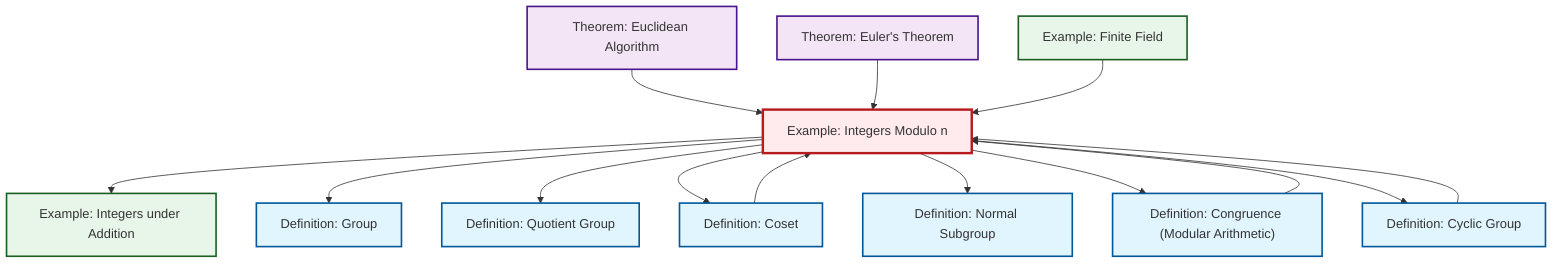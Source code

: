 graph TD
    classDef definition fill:#e1f5fe,stroke:#01579b,stroke-width:2px
    classDef theorem fill:#f3e5f5,stroke:#4a148c,stroke-width:2px
    classDef axiom fill:#fff3e0,stroke:#e65100,stroke-width:2px
    classDef example fill:#e8f5e9,stroke:#1b5e20,stroke-width:2px
    classDef current fill:#ffebee,stroke:#b71c1c,stroke-width:3px
    thm-euler["Theorem: Euler's Theorem"]:::theorem
    ex-quotient-integers-mod-n["Example: Integers Modulo n"]:::example
    def-congruence["Definition: Congruence (Modular Arithmetic)"]:::definition
    def-group["Definition: Group"]:::definition
    def-coset["Definition: Coset"]:::definition
    def-normal-subgroup["Definition: Normal Subgroup"]:::definition
    def-quotient-group["Definition: Quotient Group"]:::definition
    ex-integers-addition["Example: Integers under Addition"]:::example
    def-cyclic-group["Definition: Cyclic Group"]:::definition
    ex-finite-field["Example: Finite Field"]:::example
    thm-euclidean-algorithm["Theorem: Euclidean Algorithm"]:::theorem
    def-coset --> ex-quotient-integers-mod-n
    ex-quotient-integers-mod-n --> ex-integers-addition
    ex-quotient-integers-mod-n --> def-group
    thm-euclidean-algorithm --> ex-quotient-integers-mod-n
    ex-quotient-integers-mod-n --> def-quotient-group
    def-congruence --> ex-quotient-integers-mod-n
    def-cyclic-group --> ex-quotient-integers-mod-n
    thm-euler --> ex-quotient-integers-mod-n
    ex-quotient-integers-mod-n --> def-coset
    ex-quotient-integers-mod-n --> def-normal-subgroup
    ex-finite-field --> ex-quotient-integers-mod-n
    ex-quotient-integers-mod-n --> def-congruence
    ex-quotient-integers-mod-n --> def-cyclic-group
    class ex-quotient-integers-mod-n current